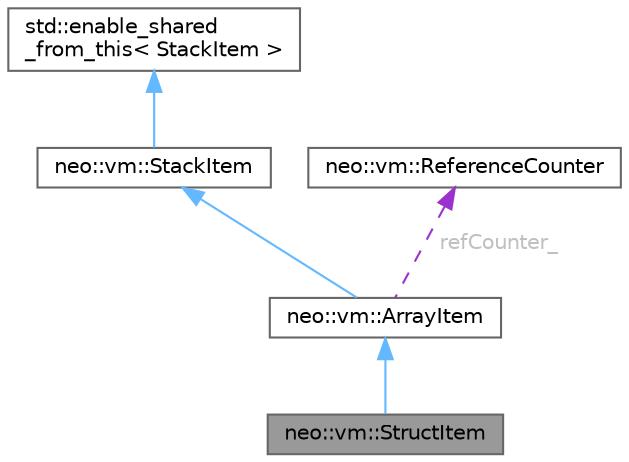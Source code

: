digraph "neo::vm::StructItem"
{
 // LATEX_PDF_SIZE
  bgcolor="transparent";
  edge [fontname=Helvetica,fontsize=10,labelfontname=Helvetica,labelfontsize=10];
  node [fontname=Helvetica,fontsize=10,shape=box,height=0.2,width=0.4];
  Node1 [id="Node000001",label="neo::vm::StructItem",height=0.2,width=0.4,color="gray40", fillcolor="grey60", style="filled", fontcolor="black",tooltip="Represents a struct stack item."];
  Node2 -> Node1 [id="edge5_Node000001_Node000002",dir="back",color="steelblue1",style="solid",tooltip=" "];
  Node2 [id="Node000002",label="neo::vm::ArrayItem",height=0.2,width=0.4,color="gray40", fillcolor="white", style="filled",URL="$classneo_1_1vm_1_1_array_item.html",tooltip="Represents an array stack item."];
  Node3 -> Node2 [id="edge6_Node000002_Node000003",dir="back",color="steelblue1",style="solid",tooltip=" "];
  Node3 [id="Node000003",label="neo::vm::StackItem",height=0.2,width=0.4,color="gray40", fillcolor="white", style="filled",URL="$classneo_1_1vm_1_1_stack_item.html",tooltip="Represents a stack item in the VM."];
  Node4 -> Node3 [id="edge7_Node000003_Node000004",dir="back",color="steelblue1",style="solid",tooltip=" "];
  Node4 [id="Node000004",label="std::enable_shared\l_from_this\< StackItem \>",height=0.2,width=0.4,color="gray40", fillcolor="white", style="filled",tooltip=" "];
  Node5 -> Node2 [id="edge8_Node000002_Node000005",dir="back",color="darkorchid3",style="dashed",tooltip=" ",label=<<TABLE CELLBORDER="0" BORDER="0"><TR><TD VALIGN="top" ALIGN="LEFT" CELLPADDING="1" CELLSPACING="0">refCounter_</TD></TR>
</TABLE>> ,fontcolor="grey" ];
  Node5 [id="Node000005",label="neo::vm::ReferenceCounter",height=0.2,width=0.4,color="gray40", fillcolor="white", style="filled",URL="$classneo_1_1vm_1_1_reference_counter.html",tooltip="Represents a reference counter for stack items."];
}
